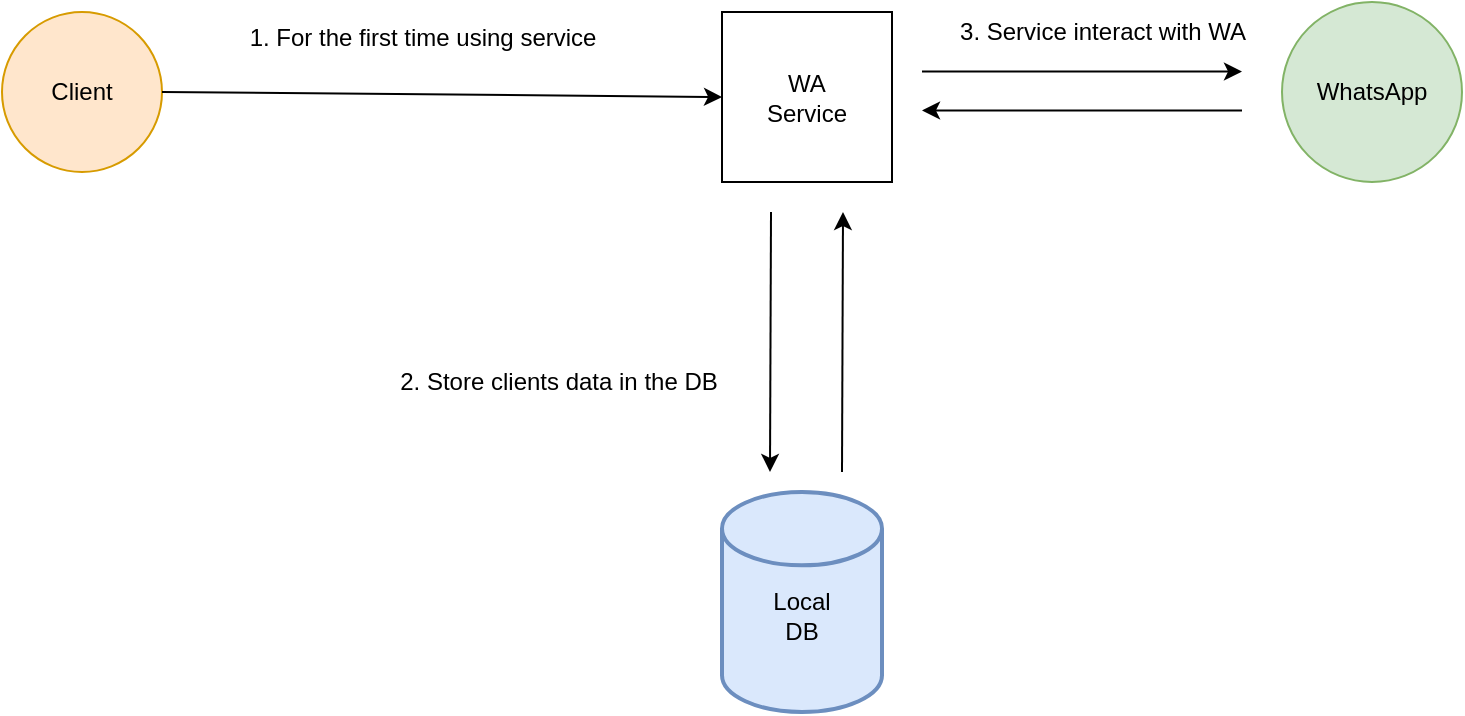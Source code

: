 <mxfile version="26.0.9">
  <diagram name="Scenario-1" id="vKqtPxp5KhzDsaxyd062">
    <mxGraphModel dx="1434" dy="843" grid="1" gridSize="10" guides="1" tooltips="1" connect="1" arrows="1" fold="1" page="1" pageScale="1" pageWidth="850" pageHeight="1100" math="0" shadow="0">
      <root>
        <mxCell id="0" />
        <mxCell id="1" parent="0" />
        <mxCell id="B2H8hy4Qzlgu7nDvZpfJ-1" value="&lt;div&gt;&lt;br&gt;&lt;/div&gt;Local&lt;div&gt;DB&lt;/div&gt;" style="strokeWidth=2;html=1;shape=mxgraph.flowchart.database;whiteSpace=wrap;fillColor=#dae8fc;strokeColor=#6c8ebf;" vertex="1" parent="1">
          <mxGeometry x="400" y="400" width="80" height="110" as="geometry" />
        </mxCell>
        <mxCell id="B2H8hy4Qzlgu7nDvZpfJ-3" value="WA&lt;div&gt;Service&lt;/div&gt;" style="whiteSpace=wrap;html=1;aspect=fixed;" vertex="1" parent="1">
          <mxGeometry x="400" y="160" width="85" height="85" as="geometry" />
        </mxCell>
        <mxCell id="B2H8hy4Qzlgu7nDvZpfJ-4" value="Client" style="ellipse;whiteSpace=wrap;html=1;aspect=fixed;fillColor=#ffe6cc;strokeColor=#d79b00;" vertex="1" parent="1">
          <mxGeometry x="40" y="160" width="80" height="80" as="geometry" />
        </mxCell>
        <mxCell id="B2H8hy4Qzlgu7nDvZpfJ-7" value="" style="endArrow=classic;html=1;rounded=0;entryX=0;entryY=0.5;entryDx=0;entryDy=0;" edge="1" parent="1" target="B2H8hy4Qzlgu7nDvZpfJ-3">
          <mxGeometry width="50" height="50" relative="1" as="geometry">
            <mxPoint x="120" y="200" as="sourcePoint" />
            <mxPoint x="50" y="150" as="targetPoint" />
          </mxGeometry>
        </mxCell>
        <mxCell id="B2H8hy4Qzlgu7nDvZpfJ-8" value="&lt;span style=&quot;background-color: transparent; color: light-dark(rgb(0, 0, 0), rgb(255, 255, 255));&quot;&gt;1. For the first time using service&lt;/span&gt;" style="text;html=1;align=center;verticalAlign=middle;resizable=0;points=[];autosize=1;strokeColor=none;fillColor=none;" vertex="1" parent="1">
          <mxGeometry x="150" y="158" width="200" height="30" as="geometry" />
        </mxCell>
        <mxCell id="B2H8hy4Qzlgu7nDvZpfJ-10" value="&lt;span style=&quot;background-color: transparent; color: light-dark(rgb(0, 0, 0), rgb(255, 255, 255));&quot;&gt;2. Store clients data in the DB&lt;/span&gt;" style="text;html=1;align=center;verticalAlign=middle;resizable=0;points=[];autosize=1;strokeColor=none;fillColor=none;" vertex="1" parent="1">
          <mxGeometry x="227.5" y="330" width="180" height="30" as="geometry" />
        </mxCell>
        <mxCell id="B2H8hy4Qzlgu7nDvZpfJ-17" value="" style="endArrow=classic;html=1;rounded=0;" edge="1" parent="1">
          <mxGeometry width="50" height="50" relative="1" as="geometry">
            <mxPoint x="460" y="390" as="sourcePoint" />
            <mxPoint x="460.5" y="260" as="targetPoint" />
          </mxGeometry>
        </mxCell>
        <mxCell id="B2H8hy4Qzlgu7nDvZpfJ-19" value="" style="endArrow=classic;html=1;rounded=0;" edge="1" parent="1">
          <mxGeometry width="50" height="50" relative="1" as="geometry">
            <mxPoint x="424.5" y="260" as="sourcePoint" />
            <mxPoint x="424" y="390" as="targetPoint" />
          </mxGeometry>
        </mxCell>
        <mxCell id="B2H8hy4Qzlgu7nDvZpfJ-20" value="WhatsApp" style="ellipse;whiteSpace=wrap;html=1;aspect=fixed;fillColor=#d5e8d4;strokeColor=#82b366;" vertex="1" parent="1">
          <mxGeometry x="680" y="155" width="90" height="90" as="geometry" />
        </mxCell>
        <mxCell id="B2H8hy4Qzlgu7nDvZpfJ-21" value="" style="endArrow=classic;html=1;rounded=0;" edge="1" parent="1">
          <mxGeometry width="50" height="50" relative="1" as="geometry">
            <mxPoint x="500" y="189.75" as="sourcePoint" />
            <mxPoint x="660" y="189.75" as="targetPoint" />
          </mxGeometry>
        </mxCell>
        <mxCell id="B2H8hy4Qzlgu7nDvZpfJ-22" value="" style="endArrow=classic;html=1;rounded=0;" edge="1" parent="1">
          <mxGeometry width="50" height="50" relative="1" as="geometry">
            <mxPoint x="660" y="209.25" as="sourcePoint" />
            <mxPoint x="500" y="209.25" as="targetPoint" />
          </mxGeometry>
        </mxCell>
        <mxCell id="B2H8hy4Qzlgu7nDvZpfJ-23" value="&lt;span style=&quot;background-color: transparent; color: light-dark(rgb(0, 0, 0), rgb(255, 255, 255));&quot;&gt;3. Service interact with WA&lt;/span&gt;" style="text;html=1;align=center;verticalAlign=middle;resizable=0;points=[];autosize=1;strokeColor=none;fillColor=none;" vertex="1" parent="1">
          <mxGeometry x="505" y="155" width="170" height="30" as="geometry" />
        </mxCell>
      </root>
    </mxGraphModel>
  </diagram>
</mxfile>
